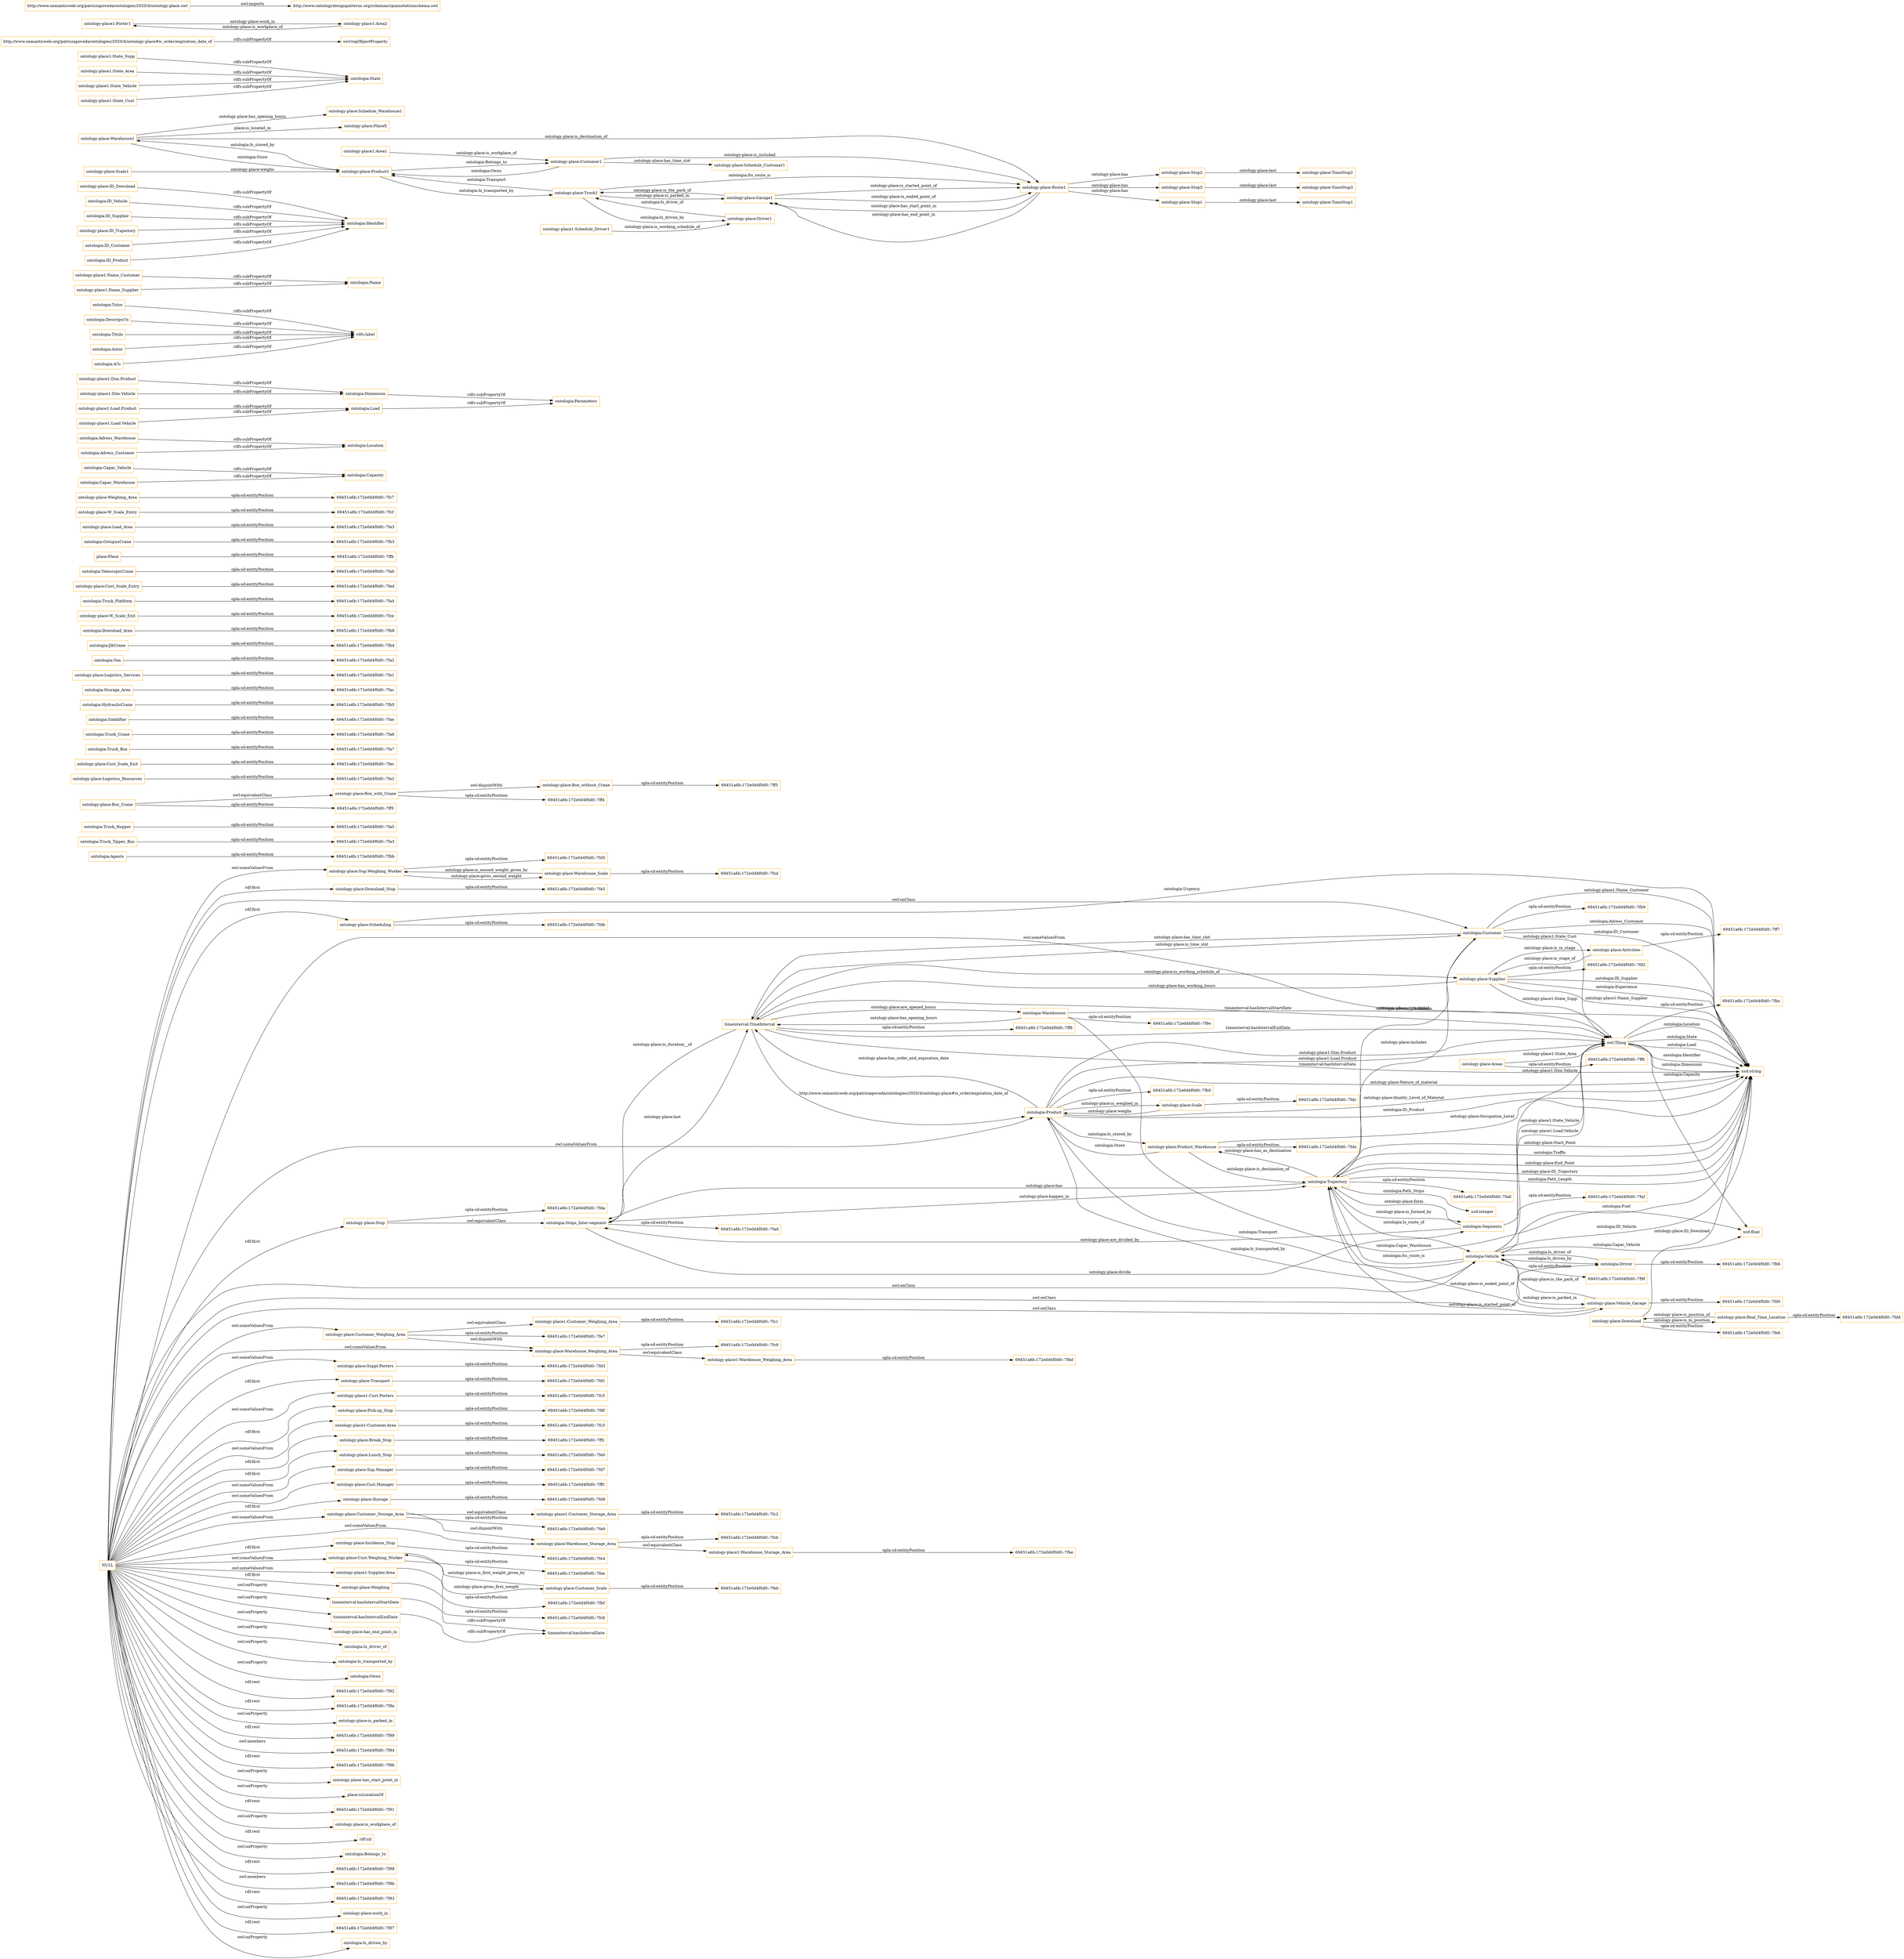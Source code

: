 digraph ar2dtool_diagram { 
rankdir=LR;
size="1501"
node [shape = rectangle, color="orange"]; "ontology-place:Sup.Weighing_Worker" "ontology-place:Supplier" "ontology-place:Download_Stop" "ontologia:Agents" "ontology-place:Customer_Scale" "ontologia:Truck_Tipper_Bus" "ontology-place:Stop" "ontology-place:Customer_Weighing_Area" "ontologia:Truck_Hopper" "ontology-place:Box_Crane" "ontology-place:Suppl.Porters" "ontology-place:Scheduling" "ontologia:Driver" "ontology-place:Logistics_Resources" "ontology-place:Warehouse_Scale" "ontology-place:Transport" "ontology-place1:Cust.Porters" "ontology-place:Pick-up_Stop" "ontology-place1:Customer.Area" "ontology-place:Break_Stop" "ontologia:Warehouses" "ontology-place:Cust_Scale_Exit" "ontologia:Truck_Box" "ontology-place1:Warehouse_Weighing_Area" "timeinterval:TimeInterval" "ontologia:Truck_Crane" "ontologia:Sidelifter" "ontologia:HydraulicCrane" "ontology-place:Lunch_Stop" "ontologia:Segments" "ontology-place:Sup.Manager" "ontologia:Storage_Area" "ontology-place:Vehicle_Garage" "ontologia:Stops_Inter-segment" "ontology-place:Logistics_Services" "ontology-place:Cust.Manager" "ontologia:Van" "ontology-place:Box_with_Crane" "ontologia:JibCrane" "ontology-place:Warehouse_Weighing_Area" "ontologia:Product" "ontology-place:Product_Warehouse" "ontologia:Download_Area" "ontology-place:W_Scale_Exit" "ontology-place1:Customer_Weighing_Area" "ontology-place1:Warehouse_Storage_Area" "ontologia:Customer" "ontology-place:Real_Time_Location" "ontology-place:Areas" "ontologia:Truck_Platform" "ontology-place:Cust_Scale_Entry" "ontology-place:Box_without_Crane" "ontology-place1:Customer_Storage_Area" "ontology-place:Activities" "ontology-place:Storage" "ontology-place:Warehouse_Storage_Area" "ontology-place:Scale" "owl:Thing" "ontologia:TelescopicCrane" "ontology-place:Customer_Storage_Area" "ontology-place:Incidence_Stop" "ontology-place:Download" "ontology-place:Cust.Weighing_Worker" "place:Place" "ontologia:OctopusCrane" "ontology-place1:Supplier.Area" "ontology-place:Weighing" "ontology-place:Load_Area" "ontology-place:W_Scale_Entry" "ontologia:Trajectory" "ontologia:Vehicle" "ontology-place:Weighing_Area" ; /*classes style*/
	"ontology-place:Warehouse_Storage_Area" -> "69451a6b:172e0d4f0d0:-7fcb" [ label = "opla-sd:entityPosition" ];
	"ontology-place:Warehouse_Storage_Area" -> "ontology-place1:Warehouse_Storage_Area" [ label = "owl:equivalentClass" ];
	"ontologia:Capac_Vehicle" -> "ontologia:Capacity" [ label = "rdfs:subPropertyOf" ];
	"ontologia:Adress_Warehouse" -> "ontologia:Location" [ label = "rdfs:subPropertyOf" ];
	"ontologia:Load" -> "ontologia:Parameters" [ label = "rdfs:subPropertyOf" ];
	"ontologia:Tutor" -> "rdfs:label" [ label = "rdfs:subPropertyOf" ];
	"ontology-place1:Name_Customer" -> "ontologia:Name" [ label = "rdfs:subPropertyOf" ];
	"ontology-place:W_Scale_Entry" -> "69451a6b:172e0d4f0d0:-7fcf" [ label = "opla-sd:entityPosition" ];
	"ontology-place1:Cust.Porters" -> "69451a6b:172e0d4f0d0:-7fc5" [ label = "opla-sd:entityPosition" ];
	"ontology-place1:Customer_Storage_Area" -> "69451a6b:172e0d4f0d0:-7fc2" [ label = "opla-sd:entityPosition" ];
	"ontology-place:Logistics_Resources" -> "69451a6b:172e0d4f0d0:-7fe2" [ label = "opla-sd:entityPosition" ];
	"ontology-place:Load_Area" -> "69451a6b:172e0d4f0d0:-7fe3" [ label = "opla-sd:entityPosition" ];
	"ontology-place:Customer_Scale" -> "69451a6b:172e0d4f0d0:-7feb" [ label = "opla-sd:entityPosition" ];
	"ontologia:Truck_Box" -> "69451a6b:172e0d4f0d0:-7fa7" [ label = "opla-sd:entityPosition" ];
	"ontologia:Dimension" -> "ontologia:Parameters" [ label = "rdfs:subPropertyOf" ];
	"ontology-place:ID_Download" -> "ontologia:Identifier" [ label = "rdfs:subPropertyOf" ];
	"ontology-place:Warehouse1" -> "ontology-place:Product1" [ label = "ontologia:Store" ];
	"ontology-place:Warehouse1" -> "ontology-place:Route1" [ label = "ontology-place:is_destination_of" ];
	"ontology-place:Warehouse1" -> "ontology-place:Schedule_Warehouse1" [ label = "ontology-place:has_opening_hours" ];
	"ontology-place:Warehouse1" -> "ontology-place:PlaceX" [ label = "place:is_located_in" ];
	"ontology-place1:State_Supp" -> "ontologia:State" [ label = "rdfs:subPropertyOf" ];
	"ontologia:Vehicle" -> "69451a6b:172e0d4f0d0:-7f9f" [ label = "opla-sd:entityPosition" ];
	"ontologia:ID_Vehicle" -> "ontologia:Identifier" [ label = "rdfs:subPropertyOf" ];
	"ontologia:ID_Supplier" -> "ontologia:Identifier" [ label = "rdfs:subPropertyOf" ];
	"ontology-place1:Name_Supplier" -> "ontologia:Name" [ label = "rdfs:subPropertyOf" ];
	"ontology-place:Customer_Storage_Area" -> "69451a6b:172e0d4f0d0:-7fe9" [ label = "opla-sd:entityPosition" ];
	"ontology-place:Customer_Storage_Area" -> "ontology-place:Warehouse_Storage_Area" [ label = "owl:disjointWith" ];
	"ontology-place:Customer_Storage_Area" -> "ontology-place1:Customer_Storage_Area" [ label = "owl:equivalentClass" ];
	"ontology-place:Cust_Scale_Exit" -> "69451a6b:172e0d4f0d0:-7fec" [ label = "opla-sd:entityPosition" ];
	"ontologia:HydraulicCrane" -> "69451a6b:172e0d4f0d0:-7fb5" [ label = "opla-sd:entityPosition" ];
	"ontologia:Truck_Platform" -> "69451a6b:172e0d4f0d0:-7fa4" [ label = "opla-sd:entityPosition" ];
	"ontology-place1:Load.Product" -> "ontologia:Load" [ label = "rdfs:subPropertyOf" ];
	"ontology-place:Box_Crane" -> "69451a6b:172e0d4f0d0:-7ff5" [ label = "opla-sd:entityPosition" ];
	"ontology-place:Box_Crane" -> "ontology-place:Box_with_Crane" [ label = "owl:equivalentClass" ];
	"ontology-place:Stop2" -> "ontology-place:TimeStop2" [ label = "ontology-place:last" ];
	"ontology-place1:Supplier.Area" -> "69451a6b:172e0d4f0d0:-7fbf" [ label = "opla-sd:entityPosition" ];
	"ontology-place1:Warehouse_Storage_Area" -> "69451a6b:172e0d4f0d0:-7fbe" [ label = "opla-sd:entityPosition" ];
	"ontology-place:W_Scale_Exit" -> "69451a6b:172e0d4f0d0:-7fce" [ label = "opla-sd:entityPosition" ];
	"ontology-place1:Customer.Area" -> "69451a6b:172e0d4f0d0:-7fc3" [ label = "opla-sd:entityPosition" ];
	"timeinterval:hasIntervalStartDate" -> "timeinterval:hasIntervalDate" [ label = "rdfs:subPropertyOf" ];
	"ontologia:Agents" -> "69451a6b:172e0d4f0d0:-7fbb" [ label = "opla-sd:entityPosition" ];
	"ontology-place:Scale1" -> "ontology-place:Product1" [ label = "ontology-place:weighs" ];
	"ontology-place1:State_Area" -> "ontologia:State" [ label = "rdfs:subPropertyOf" ];
	"ontology-place1:Load.Vehicle" -> "ontologia:Load" [ label = "rdfs:subPropertyOf" ];
	"ontology-place1:Warehouse_Weighing_Area" -> "69451a6b:172e0d4f0d0:-7fbd" [ label = "opla-sd:entityPosition" ];
	"ontology-place1:Area1" -> "ontology-place:Customer1" [ label = "ontology-place:is_workplace_of" ];
	"ontology-place:Warehouse_Scale" -> "69451a6b:172e0d4f0d0:-7fcd" [ label = "opla-sd:entityPosition" ];
	"ontology-place:Lunch_Stop" -> "69451a6b:172e0d4f0d0:-7fe0" [ label = "opla-sd:entityPosition" ];
	"http://www.semanticweb.org/patriciapoveda/ontologies/2020/4/ontology-place#is_order/expiration_date_of" -> "owl:topObjectProperty" [ label = "rdfs:subPropertyOf" ];
	"ontologia:Trajectory" -> "69451a6b:172e0d4f0d0:-7fa8" [ label = "opla-sd:entityPosition" ];
	"ontology-place:Download" -> "69451a6b:172e0d4f0d0:-7fe6" [ label = "opla-sd:entityPosition" ];
	"ontology-place:Box_with_Crane" -> "69451a6b:172e0d4f0d0:-7ff4" [ label = "opla-sd:entityPosition" ];
	"ontology-place:Box_with_Crane" -> "ontology-place:Box_without_Crane" [ label = "owl:disjointWith" ];
	"ontologia:Truck_Crane" -> "69451a6b:172e0d4f0d0:-7fa6" [ label = "opla-sd:entityPosition" ];
	"ontologia:Segments" -> "69451a6b:172e0d4f0d0:-7faf" [ label = "opla-sd:entityPosition" ];
	"ontology-place:Incidence_Stop" -> "69451a6b:172e0d4f0d0:-7fe4" [ label = "opla-sd:entityPosition" ];
	"ontology-place:Vehicle_Garage" -> "69451a6b:172e0d4f0d0:-7fd0" [ label = "opla-sd:entityPosition" ];
	"ontology-place1:Schedule_Driver1" -> "ontology-place:Driver1" [ label = "ontology-place:is_working_schedule_of" ];
	"ontology-place1:Porter1" -> "ontology-place1:Area2" [ label = "ontology-place:work_in" ];
	"ontology-place:Areas" -> "69451a6b:172e0d4f0d0:-7ff6" [ label = "opla-sd:entityPosition" ];
	"http://www.semanticweb.org/patriciapoveda/ontologies/2020/4/ontology-place.owl" -> "http://www.ontologydesignpatterns.org/schemas/cpannotationschema.owl" [ label = "owl:imports" ];
	"ontology-place:Real_Time_Location" -> "69451a6b:172e0d4f0d0:-7fdd" [ label = "opla-sd:entityPosition" ];
	"ontology-place:Box_without_Crane" -> "69451a6b:172e0d4f0d0:-7ff3" [ label = "opla-sd:entityPosition" ];
	"ontology-place:Driver1" -> "ontology-place:Truck1" [ label = "ontologia:Is_driver_of" ];
	"ontology-place:Sup.Manager" -> "69451a6b:172e0d4f0d0:-7fd7" [ label = "opla-sd:entityPosition" ];
	"ontology-place:ID_Trajectory" -> "ontologia:Identifier" [ label = "rdfs:subPropertyOf" ];
	"ontologia:Download_Area" -> "69451a6b:172e0d4f0d0:-7fb8" [ label = "opla-sd:entityPosition" ];
	"ontologia:ID_Customer" -> "ontologia:Identifier" [ label = "rdfs:subPropertyOf" ];
	"ontologia:Customer" -> "69451a6b:172e0d4f0d0:-7fb9" [ label = "opla-sd:entityPosition" ];
	"ontologia:Sidelifter" -> "69451a6b:172e0d4f0d0:-7fae" [ label = "opla-sd:entityPosition" ];
	"ontology-place:Suppl.Porters" -> "69451a6b:172e0d4f0d0:-7fd3" [ label = "opla-sd:entityPosition" ];
	"ontologia:Product" -> "69451a6b:172e0d4f0d0:-7fb0" [ label = "opla-sd:entityPosition" ];
	"ontologia:ID_Product" -> "ontologia:Identifier" [ label = "rdfs:subPropertyOf" ];
	"ontology-place:Supplier" -> "69451a6b:172e0d4f0d0:-7fd2" [ label = "opla-sd:entityPosition" ];
	"ontology-place:Product1" -> "ontology-place:Warehouse1" [ label = "ontologia:Is_stored_by" ];
	"ontology-place:Product1" -> "ontology-place:Truck1" [ label = "ontologia:Is_transported_by" ];
	"ontology-place:Product1" -> "ontology-place:Customer1" [ label = "ontologia:Belongs_to" ];
	"ontologia:Warehouses" -> "69451a6b:172e0d4f0d0:-7f9e" [ label = "opla-sd:entityPosition" ];
	"ontology-place:Logistics_Services" -> "69451a6b:172e0d4f0d0:-7fe1" [ label = "opla-sd:entityPosition" ];
	"ontologia:Descripci?n" -> "rdfs:label" [ label = "rdfs:subPropertyOf" ];
	"ontology-place:Scale" -> "69451a6b:172e0d4f0d0:-7fdc" [ label = "opla-sd:entityPosition" ];
	"ontology-place:Stop3" -> "ontology-place:TimeStop3" [ label = "ontology-place:last" ];
	"ontology-place1:State_Vehicle" -> "ontologia:State" [ label = "rdfs:subPropertyOf" ];
	"ontology-place:Download_Stop" -> "69451a6b:172e0d4f0d0:-7fe5" [ label = "opla-sd:entityPosition" ];
	"ontology-place:Scheduling" -> "69451a6b:172e0d4f0d0:-7fdb" [ label = "opla-sd:entityPosition" ];
	"ontologia:Truck_Hopper" -> "69451a6b:172e0d4f0d0:-7fa5" [ label = "opla-sd:entityPosition" ];
	"ontology-place1:State_Cust" -> "ontologia:State" [ label = "rdfs:subPropertyOf" ];
	"ontologia:Titulo" -> "rdfs:label" [ label = "rdfs:subPropertyOf" ];
	"ontology-place:Pick-up_Stop" -> "69451a6b:172e0d4f0d0:-7fdf" [ label = "opla-sd:entityPosition" ];
	"ontology-place1:Dim.Product" -> "ontologia:Dimension" [ label = "rdfs:subPropertyOf" ];
	"owl:Thing" -> "69451a6b:172e0d4f0d0:-7fbc" [ label = "opla-sd:entityPosition" ];
	"ontologia:TelescopicCrane" -> "69451a6b:172e0d4f0d0:-7fab" [ label = "opla-sd:entityPosition" ];
	"ontology-place1:Customer_Weighing_Area" -> "69451a6b:172e0d4f0d0:-7fc1" [ label = "opla-sd:entityPosition" ];
	"ontology-place1:Area2" -> "ontology-place1:Porter1" [ label = "ontology-place:is_workplace_of" ];
	"timeinterval:hasIntervalEndDate" -> "timeinterval:hasIntervalDate" [ label = "rdfs:subPropertyOf" ];
	"ontology-place:Transport" -> "69451a6b:172e0d4f0d0:-7fd1" [ label = "opla-sd:entityPosition" ];
	"ontology-place:Storage" -> "69451a6b:172e0d4f0d0:-7fd9" [ label = "opla-sd:entityPosition" ];
	"ontologia:Adress_Customer" -> "ontologia:Location" [ label = "rdfs:subPropertyOf" ];
	"place:Place" -> "69451a6b:172e0d4f0d0:-7ffb" [ label = "opla-sd:entityPosition" ];
	"ontology-place1:Dim.Vehicle" -> "ontologia:Dimension" [ label = "rdfs:subPropertyOf" ];
	"timeinterval:TimeInterval" -> "69451a6b:172e0d4f0d0:-7ff8" [ label = "opla-sd:entityPosition" ];
	"ontologia:JibCrane" -> "69451a6b:172e0d4f0d0:-7fb4" [ label = "opla-sd:entityPosition" ];
	"ontologia:OctopusCrane" -> "69451a6b:172e0d4f0d0:-7fb3" [ label = "opla-sd:entityPosition" ];
	"ontology-place:Cust.Weighing_Worker" -> "69451a6b:172e0d4f0d0:-7fee" [ label = "opla-sd:entityPosition" ];
	"ontology-place:Customer1" -> "ontology-place:Product1" [ label = "ontologia:Owns" ];
	"ontology-place:Customer1" -> "ontology-place:Route1" [ label = "ontology-place:is_included" ];
	"ontology-place:Customer1" -> "ontology-place:Schedule_Customer1" [ label = "ontology-place:has_time_slot" ];
	"ontologia:Storage_Area" -> "69451a6b:172e0d4f0d0:-7fac" [ label = "opla-sd:entityPosition" ];
	"ontology-place:Warehouse_Weighing_Area" -> "69451a6b:172e0d4f0d0:-7fc9" [ label = "opla-sd:entityPosition" ];
	"ontology-place:Warehouse_Weighing_Area" -> "ontology-place1:Warehouse_Weighing_Area" [ label = "owl:equivalentClass" ];
	"ontology-place:Break_Stop" -> "69451a6b:172e0d4f0d0:-7ff2" [ label = "opla-sd:entityPosition" ];
	"ontologia:Truck_Tipper_Bus" -> "69451a6b:172e0d4f0d0:-7fa3" [ label = "opla-sd:entityPosition" ];
	"ontologia:Van" -> "69451a6b:172e0d4f0d0:-7fa2" [ label = "opla-sd:entityPosition" ];
	"ontologia:Driver" -> "69451a6b:172e0d4f0d0:-7fb6" [ label = "opla-sd:entityPosition" ];
	"NULL" -> "ontology-place:has_end_point_in" [ label = "owl:onProperty" ];
	"NULL" -> "ontologia:Is_driver_of" [ label = "owl:onProperty" ];
	"NULL" -> "ontology-place:Customer_Weighing_Area" [ label = "owl:someValuesFrom" ];
	"NULL" -> "ontologia:Is_transported_by" [ label = "owl:onProperty" ];
	"NULL" -> "ontologia:Owns" [ label = "owl:onProperty" ];
	"NULL" -> "ontologia:Vehicle" [ label = "owl:onClass" ];
	"NULL" -> "69451a6b:172e0d4f0d0:-7f92" [ label = "rdf:rest" ];
	"NULL" -> "69451a6b:172e0d4f0d0:-7f9a" [ label = "rdf:rest" ];
	"NULL" -> "owl:Thing" [ label = "owl:someValuesFrom" ];
	"NULL" -> "ontology-place:is_parked_in" [ label = "owl:onProperty" ];
	"NULL" -> "ontology-place:Scheduling" [ label = "rdf:first" ];
	"NULL" -> "69451a6b:172e0d4f0d0:-7f99" [ label = "rdf:rest" ];
	"NULL" -> "ontology-place:Lunch_Stop" [ label = "rdf:first" ];
	"NULL" -> "ontology-place:Cust.Manager" [ label = "owl:someValuesFrom" ];
	"NULL" -> "69451a6b:172e0d4f0d0:-7f94" [ label = "owl:members" ];
	"NULL" -> "ontology-place:Break_Stop" [ label = "rdf:first" ];
	"NULL" -> "69451a6b:172e0d4f0d0:-7f96" [ label = "rdf:rest" ];
	"NULL" -> "ontologia:Product" [ label = "owl:someValuesFrom" ];
	"NULL" -> "ontology-place:Storage" [ label = "rdf:first" ];
	"NULL" -> "ontology-place:Weighing" [ label = "rdf:first" ];
	"NULL" -> "ontology-place:has_start_point_in" [ label = "owl:onProperty" ];
	"NULL" -> "ontology-place:Download_Stop" [ label = "rdf:first" ];
	"NULL" -> "ontology-place:Customer_Storage_Area" [ label = "owl:someValuesFrom" ];
	"NULL" -> "ontology-place:Warehouse_Storage_Area" [ label = "owl:someValuesFrom" ];
	"NULL" -> "ontology-place:Suppl.Porters" [ label = "owl:someValuesFrom" ];
	"NULL" -> "place:isLocationOf" [ label = "owl:onProperty" ];
	"NULL" -> "timeinterval:hasIntervalStartDate" [ label = "owl:onProperty" ];
	"NULL" -> "69451a6b:172e0d4f0d0:-7f91" [ label = "rdf:rest" ];
	"NULL" -> "ontology-place:Incidence_Stop" [ label = "rdf:first" ];
	"NULL" -> "ontology-place:is_workplace_of" [ label = "owl:onProperty" ];
	"NULL" -> "rdf:nil" [ label = "rdf:rest" ];
	"NULL" -> "ontologia:Belongs_to" [ label = "owl:onProperty" ];
	"NULL" -> "ontology-place1:Supplier.Area" [ label = "owl:someValuesFrom" ];
	"NULL" -> "69451a6b:172e0d4f0d0:-7f98" [ label = "rdf:rest" ];
	"NULL" -> "ontologia:Customer" [ label = "owl:onClass" ];
	"NULL" -> "timeinterval:hasIntervalEndDate" [ label = "owl:onProperty" ];
	"NULL" -> "ontology-place:Stop" [ label = "rdf:first" ];
	"NULL" -> "ontology-place:Sup.Manager" [ label = "owl:someValuesFrom" ];
	"NULL" -> "69451a6b:172e0d4f0d0:-7f9b" [ label = "owl:members" ];
	"NULL" -> "ontology-place1:Cust.Porters" [ label = "owl:someValuesFrom" ];
	"NULL" -> "ontology-place:Transport" [ label = "rdf:first" ];
	"NULL" -> "ontology-place:Vehicle_Garage" [ label = "owl:onClass" ];
	"NULL" -> "ontology-place:Pick-up_Stop" [ label = "rdf:first" ];
	"NULL" -> "69451a6b:172e0d4f0d0:-7f93" [ label = "rdf:rest" ];
	"NULL" -> "ontology-place:work_in" [ label = "owl:onProperty" ];
	"NULL" -> "ontology-place:Warehouse_Weighing_Area" [ label = "owl:someValuesFrom" ];
	"NULL" -> "ontologia:Driver" [ label = "owl:onClass" ];
	"NULL" -> "ontology-place:Sup.Weighing_Worker" [ label = "owl:someValuesFrom" ];
	"NULL" -> "69451a6b:172e0d4f0d0:-7f97" [ label = "rdf:rest" ];
	"NULL" -> "ontology-place1:Customer.Area" [ label = "owl:someValuesFrom" ];
	"NULL" -> "ontology-place:Cust.Weighing_Worker" [ label = "owl:someValuesFrom" ];
	"NULL" -> "ontologia:Is_driven_by" [ label = "owl:onProperty" ];
	"ontology-place:Stop1" -> "ontology-place:TimeStop1" [ label = "ontology-place:last" ];
	"ontology-place:Truck1" -> "ontology-place:Route1" [ label = "ontologia:Its_route_is" ];
	"ontology-place:Truck1" -> "ontology-place:Garage1" [ label = "ontology-place:is_parked_in" ];
	"ontology-place:Truck1" -> "ontology-place:Driver1" [ label = "ontologia:Is_driven_by" ];
	"ontology-place:Truck1" -> "ontology-place:Product1" [ label = "ontologia:Transport" ];
	"ontologia:Capac_Warehouse" -> "ontologia:Capacity" [ label = "rdfs:subPropertyOf" ];
	"ontology-place:Route1" -> "ontology-place:Stop2" [ label = "ontology-place:has" ];
	"ontology-place:Route1" -> "ontology-place:Stop1" [ label = "ontology-place:has" ];
	"ontology-place:Route1" -> "ontology-place:Garage1" [ label = "ontology-place:has_start_point_in" ];
	"ontology-place:Route1" -> "ontology-place:Stop3" [ label = "ontology-place:has" ];
	"ontology-place:Route1" -> "ontology-place:Garage1" [ label = "ontology-place:has_end_point_in" ];
	"ontology-place:Garage1" -> "ontology-place:Truck1" [ label = "ontology-place:is_the_park_of" ];
	"ontology-place:Garage1" -> "ontology-place:Route1" [ label = "ontology-place:is_started_point_of" ];
	"ontology-place:Garage1" -> "ontology-place:Route1" [ label = "ontology-place:is_ended_point_of" ];
	"ontology-place:Activities" -> "69451a6b:172e0d4f0d0:-7ff7" [ label = "opla-sd:entityPosition" ];
	"ontology-place:Customer_Weighing_Area" -> "69451a6b:172e0d4f0d0:-7fe7" [ label = "opla-sd:entityPosition" ];
	"ontology-place:Customer_Weighing_Area" -> "ontology-place:Warehouse_Weighing_Area" [ label = "owl:disjointWith" ];
	"ontology-place:Customer_Weighing_Area" -> "ontology-place1:Customer_Weighing_Area" [ label = "owl:equivalentClass" ];
	"ontology-place:Sup.Weighing_Worker" -> "69451a6b:172e0d4f0d0:-7fd5" [ label = "opla-sd:entityPosition" ];
	"ontology-place:Cust_Scale_Entry" -> "69451a6b:172e0d4f0d0:-7fed" [ label = "opla-sd:entityPosition" ];
	"ontology-place:Weighing_Area" -> "69451a6b:172e0d4f0d0:-7fc7" [ label = "opla-sd:entityPosition" ];
	"ontologia:Autor" -> "rdfs:label" [ label = "rdfs:subPropertyOf" ];
	"ontology-place:Cust.Manager" -> "69451a6b:172e0d4f0d0:-7ff0" [ label = "opla-sd:entityPosition" ];
	"ontology-place:Weighing" -> "69451a6b:172e0d4f0d0:-7fc8" [ label = "opla-sd:entityPosition" ];
	"ontology-place:Stop" -> "69451a6b:172e0d4f0d0:-7fda" [ label = "opla-sd:entityPosition" ];
	"ontology-place:Stop" -> "ontologia:Stops_Inter-segment" [ label = "owl:equivalentClass" ];
	"ontology-place:Product_Warehouse" -> "69451a6b:172e0d4f0d0:-7fde" [ label = "opla-sd:entityPosition" ];
	"ontologia:Stops_Inter-segment" -> "69451a6b:172e0d4f0d0:-7fad" [ label = "opla-sd:entityPosition" ];
	"ontologia:A?o" -> "rdfs:label" [ label = "rdfs:subPropertyOf" ];
	"ontologia:Trajectory" -> "ontologia:Vehicle" [ label = "ontologia:Is_route_of" ];
	"ontologia:Vehicle" -> "ontologia:Trajectory" [ label = "ontologia:Its_route_is" ];
	"ontologia:Product" -> "ontology-place:Product_Warehouse" [ label = "ontologia:Is_stored_by" ];
	"ontologia:Stops_Inter-segment" -> "ontologia:Segments" [ label = "ontology-place:divide" ];
	"ontologia:Segments" -> "ontologia:Stops_Inter-segment" [ label = "ontology-place:are_divided_by" ];
	"timeinterval:TimeInterval" -> "owl:Thing" [ label = "timeinterval:hasIntervalStartDate" ];
	"ontologia:Vehicle" -> "xsd:string" [ label = "ontologia:Fuel" ];
	"ontologia:Vehicle" -> "owl:Thing" [ label = "ontology-place1:Dim.Vehicle" ];
	"ontologia:Product" -> "timeinterval:TimeInterval" [ label = "ontology-place:has_order_and_expiration_date" ];
	"timeinterval:TimeInterval" -> "owl:Thing" [ label = "timeinterval:hasIntervalEndDate" ];
	"ontologia:Trajectory" -> "xsd:string" [ label = "ontology-place:ID_Trajectory" ];
	"ontologia:Trajectory" -> "xsd:integer" [ label = "ontologia:Path_Stops" ];
	"ontologia:Trajectory" -> "ontologia:Customer" [ label = "ontology-place:includes" ];
	"timeinterval:TimeInterval" -> "ontologia:Warehouses" [ label = "ontology-place:are_opened_hours" ];
	"ontology-place:Warehouse_Scale" -> "ontology-place:Sup.Weighing_Worker" [ label = "ontology-place:is_second_weight_given_by" ];
	"ontology-place:Product_Warehouse" -> "ontologia:Product" [ label = "ontologia:Store" ];
	"timeinterval:TimeInterval" -> "ontologia:Stops_Inter-segment" [ label = "ontology-place:is_duration__of" ];
	"ontology-place:Supplier" -> "xsd:string" [ label = "ontologia:Experience" ];
	"owl:Thing" -> "xsd:string" [ label = "ontologia:Dimension" ];
	"ontologia:Customer" -> "timeinterval:TimeInterval" [ label = "ontology-place:has_time_slot" ];
	"ontology-place:Areas" -> "owl:Thing" [ label = "ontology-place1:State_Area" ];
	"timeinterval:TimeInterval" -> "ontologia:Product" [ label = "http://www.semanticweb.org/patriciapoveda/ontologies/2020/4/ontology-place#is_order/expiration_date_of" ];
	"timeinterval:TimeInterval" -> "xsd:string" [ label = "timeinterval:hasIntervalDate" ];
	"ontologia:Customer" -> "xsd:string" [ label = "ontologia:ID_Customer" ];
	"ontologia:Product" -> "ontology-place:Scale" [ label = "ontology-place:is_weighed_in" ];
	"ontologia:Trajectory" -> "xsd:string" [ label = "ontologia:Path_Length" ];
	"owl:Thing" -> "xsd:string" [ label = "ontologia:Location" ];
	"ontology-place:Supplier" -> "ontology-place:Activities" [ label = "ontology-place:is_in_stage" ];
	"ontology-place:Download" -> "xsd:string" [ label = "ontology-place:ID_Download" ];
	"ontologia:Segments" -> "ontologia:Trajectory" [ label = "ontology-place:form" ];
	"ontologia:Product" -> "ontologia:Vehicle" [ label = "ontologia:Is_transported_by" ];
	"ontologia:Product" -> "xsd:string" [ label = "ontology-place:Nature_of_material" ];
	"ontologia:Customer" -> "xsd:string" [ label = "ontology-place1:Name_Customer" ];
	"ontology-place:Sup.Weighing_Worker" -> "ontology-place:Warehouse_Scale" [ label = "ontology-place:gives_second_weight" ];
	"ontologia:Vehicle" -> "xsd:float" [ label = "ontologia:Capac_Vehicle" ];
	"ontology-place:Vehicle_Garage" -> "ontologia:Vehicle" [ label = "ontology-place:is_the_park_of" ];
	"ontologia:Trajectory" -> "xsd:string" [ label = "ontology-place:Start_Point" ];
	"ontology-place:Supplier" -> "timeinterval:TimeInterval" [ label = "ontology-place:has_working_hours" ];
	"ontologia:Customer" -> "xsd:string" [ label = "ontologia:Adress_Customer" ];
	"ontology-place:Cust.Weighing_Worker" -> "ontology-place:Customer_Scale" [ label = "ontology-place:gives_first_weight" ];
	"ontology-place:Supplier" -> "xsd:string" [ label = "ontology-place1:Name_Supplier" ];
	"owl:Thing" -> "xsd:string" [ label = "ontologia:State" ];
	"ontology-place:Supplier" -> "xsd:string" [ label = "ontologia:ID_Supplier" ];
	"owl:Thing" -> "xsd:float" [ label = "ontologia:Capacity" ];
	"ontologia:Trajectory" -> "xsd:string" [ label = "ontologia:Traffic" ];
	"ontology-place:Customer_Scale" -> "ontology-place:Cust.Weighing_Worker" [ label = "ontology-place:is_first_weight_given_by" ];
	"ontology-place:Scheduling" -> "xsd:string" [ label = "ontologia:Urgency" ];
	"ontology-place:Activities" -> "ontology-place:Supplier" [ label = "ontology-place:is_stage_of" ];
	"ontology-place:Product_Warehouse" -> "ontologia:Trajectory" [ label = "ontology-place:is_destination_of" ];
	"ontologia:Vehicle" -> "ontologia:Driver" [ label = "ontologia:Is_driven_by" ];
	"ontologia:Vehicle" -> "ontologia:Product" [ label = "ontologia:Transport" ];
	"ontologia:Trajectory" -> "ontologia:Segments" [ label = "ontology-place:is_formed_by" ];
	"ontologia:Trajectory" -> "xsd:string" [ label = "ontology-place:End_Point" ];
	"timeinterval:TimeInterval" -> "ontologia:Customer" [ label = "ontology-place:is_time_slot" ];
	"ontologia:Driver" -> "ontologia:Vehicle" [ label = "ontologia:Is_driver_of" ];
	"timeinterval:TimeInterval" -> "ontology-place:Supplier" [ label = "ontology-place:is_working_schedule_of" ];
	"ontologia:Customer" -> "ontologia:Trajectory" [ label = "ontology-place:is_included" ];
	"ontology-place:Vehicle_Garage" -> "ontologia:Trajectory" [ label = "ontology-place:is_started_point_of" ];
	"ontology-place:Scale" -> "ontologia:Product" [ label = "ontology-place:weighs" ];
	"ontology-place:Download" -> "ontology-place:Real_Time_Location" [ label = "ontology-place:is_in_position" ];
	"ontologia:Product" -> "owl:Thing" [ label = "ontology-place1:Dim.Product" ];
	"ontologia:Warehouses" -> "xsd:float" [ label = "ontologia:Capac_Warehouse" ];
	"ontologia:Product" -> "xsd:string" [ label = "ontology-place:Quality_Level_of_Material" ];
	"ontologia:Trajectory" -> "ontologia:Stops_Inter-segment" [ label = "ontology-place:has" ];
	"ontologia:Customer" -> "owl:Thing" [ label = "ontology-place1:State_Cust" ];
	"ontologia:Trajectory" -> "ontology-place:Product_Warehouse" [ label = "ontology-place:has_as_destination" ];
	"ontologia:Vehicle" -> "xsd:string" [ label = "ontologia:ID_Vehicle" ];
	"ontologia:Vehicle" -> "owl:Thing" [ label = "ontology-place1:State_Vehicle" ];
	"ontology-place:Supplier" -> "owl:Thing" [ label = "ontology-place1:State_Supp" ];
	"ontology-place:Vehicle_Garage" -> "ontologia:Trajectory" [ label = "ontology-place:is_ended_point_of" ];
	"ontologia:Warehouses" -> "xsd:string" [ label = "ontologia:Adress_Warehouse" ];
	"ontologia:Vehicle" -> "owl:Thing" [ label = "ontology-place1:Load.Vehicle" ];
	"ontology-place:Product_Warehouse" -> "xsd:string" [ label = "ontology-place:Occupation_Level" ];
	"ontology-place:Real_Time_Location" -> "ontology-place:Download" [ label = "ontology-place:is_position_of" ];
	"ontologia:Warehouses" -> "timeinterval:TimeInterval" [ label = "ontology-place:has_opening_hours" ];
	"ontologia:Product" -> "owl:Thing" [ label = "ontology-place1:Load.Product" ];
	"ontologia:Stops_Inter-segment" -> "ontologia:Trajectory" [ label = "ontology-place:happen_in" ];
	"owl:Thing" -> "xsd:string" [ label = "ontologia:Load" ];
	"ontologia:Stops_Inter-segment" -> "timeinterval:TimeInterval" [ label = "ontology-place:last" ];
	"owl:Thing" -> "xsd:string" [ label = "ontologia:Identifier" ];
	"ontologia:Product" -> "xsd:string" [ label = "ontologia:ID_Product" ];
	"ontologia:Vehicle" -> "ontology-place:Vehicle_Garage" [ label = "ontology-place:is_parked_in" ];

}
